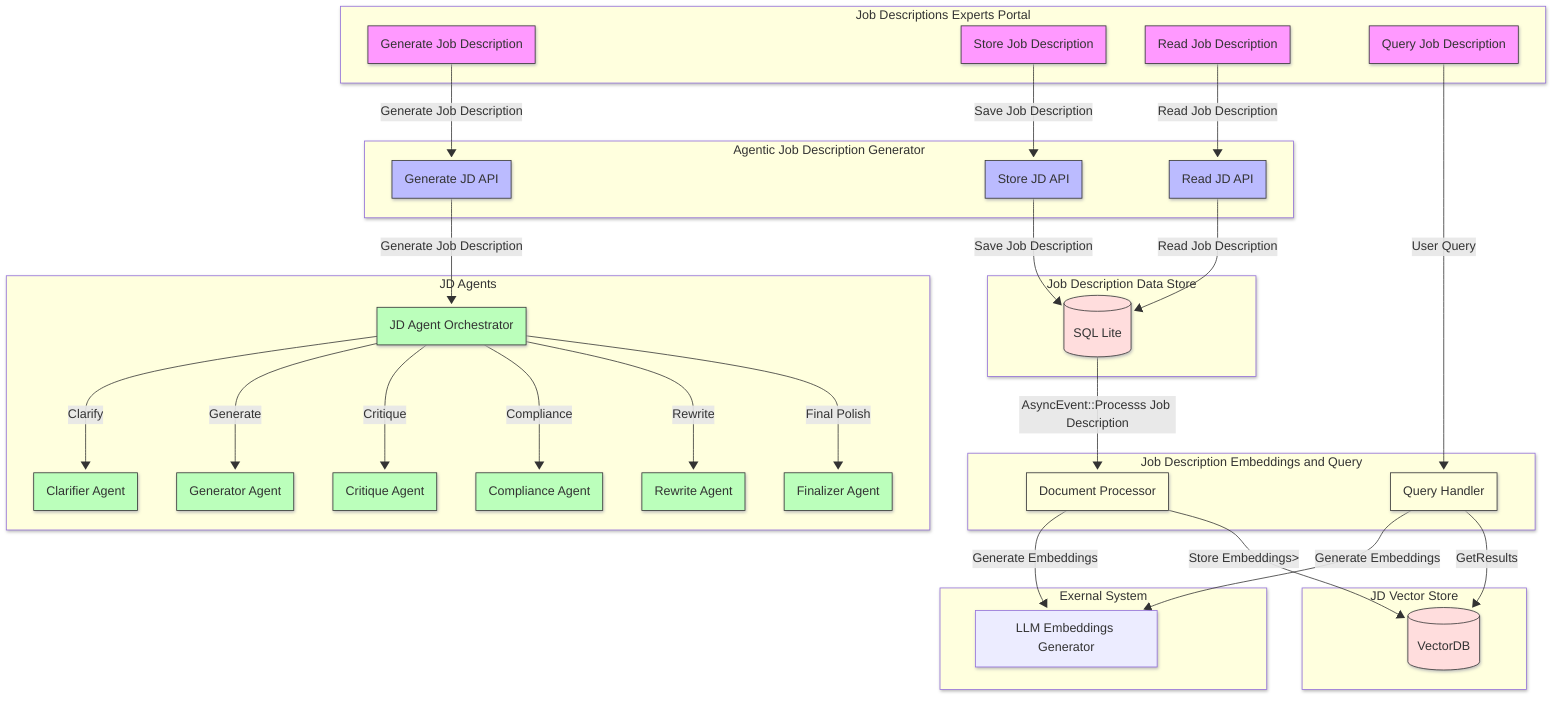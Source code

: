 ---
config:
  look: neo
---
flowchart TD
 subgraph subGraph0["Job Descriptions Experts Portal"]
        A1["Generate Job Description"]
        A2["Store Job Description"]
        A3["Read Job Description"]
        A4["Query Job Description"]
  end
 subgraph subGraph1["Agentic Job Description Generator"]
        B1["Generate JD API"]
        B2["Store JD API"]
        B3["Read JD API"]
  end
 subgraph subGraph2["JD Agents"]
        C1["JD Agent Orchestrator"]
        C2["Clarifier Agent"]
        C3["Generator Agent"]
        C4["Critique Agent"]
        C5["Compliance Agent"]
        C6["Rewrite Agent"]
        C7["Finalizer Agent"]
  end
 subgraph subGraph3["Job Description Data Store"]
        D1["SQL Lite"]
  end
 subgraph subGraph4["JD Vector Store"]
        G1["VectorDB"]
  end
 subgraph subGraph5["Job Description Embeddings and Query"]
        E1["Document Processor"]
        E2["Query Handler"]
  end
 subgraph subGraph6["Exernal System"]
        F1["LLM Embeddings Generator"]
  end
    A1 -- Generate Job Description --> B1
    B1 -- Generate Job Description --> C1
    C1 -- Clarify --> C2
    C1 -- Generate --> C3
    C1 -- Critique --> C4
    C1 -- Compliance --> C5
    C1 -- Rewrite --> C6
    C1 -- Final Polish --> C7
    A2 -- Save Job Description --> B2
    B2 -- Save Job Description --> D1
    D1 -- AsyncEvent::Processs Job Description --> E1
    E1 -- Generate Embeddings --> F1
    E1 -- Store Embeddings> --> G1
    A3 -- Read Job Description --> B3
    B3 -- Read Job Description --> D1
    A4 -- User Query --> E2
    E2 -- Generate Embeddings --> F1
    E2 -- GetResults --> G1
    D1@{ shape: cyl}
    G1@{ shape: cyl}
    style A1 fill:#f9f,stroke:#333,stroke-width:1px
    style A2 fill:#f9f,stroke:#333,stroke-width:1px
    style A3 fill:#f9f,stroke:#333,stroke-width:1px
    style A4 fill:#f9f,stroke:#333,stroke-width:1px
    style B1 fill:#bbf,stroke:#333,stroke-width:1px
    style B2 fill:#bbf,stroke:#333,stroke-width:1px
    style B3 fill:#bbf,stroke:#333,stroke-width:1px
    style C1 fill:#bfb,stroke:#333,stroke-width:1px
    style C2 fill:#bfb,stroke:#333,stroke-width:1px
    style C3 fill:#bfb,stroke:#333,stroke-width:1px
    style C4 fill:#bfb,stroke:#333,stroke-width:1px
    style C5 fill:#bfb,stroke:#333,stroke-width:1px
    style C6 fill:#bfb,stroke:#333,stroke-width:1px
    style C7 fill:#bfb,stroke:#333,stroke-width:1px
    style D1 fill:#fdd,stroke:#333,stroke-width:1px
    style G1 fill:#fdd,stroke:#333,stroke-width:1px
    style E1 fill:#ffd,stroke:#333,stroke-width:1px
    style E2 fill:#ffd,stroke:#333,stroke-width:1px